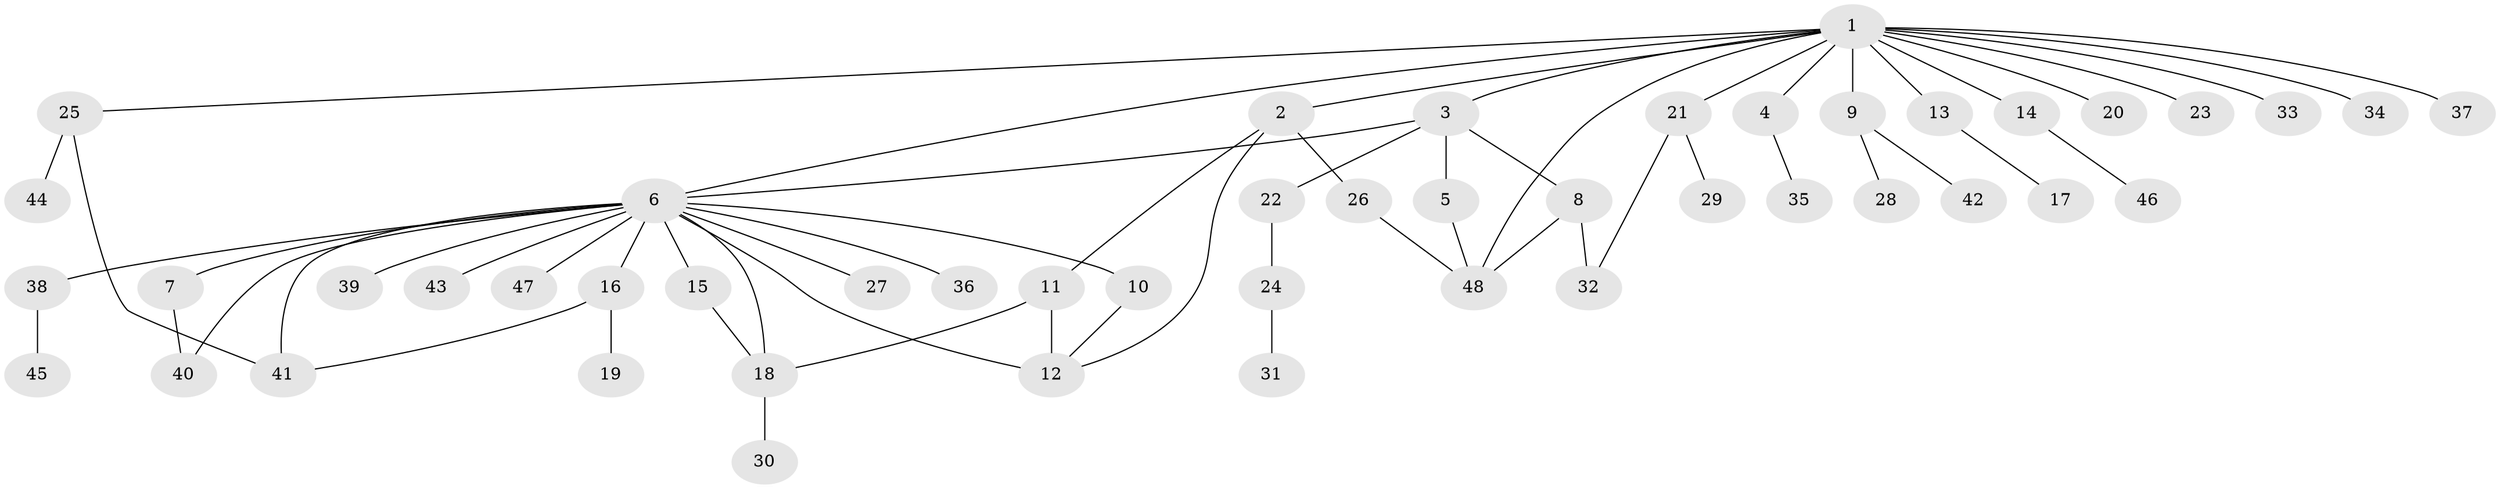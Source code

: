 // original degree distribution, {26: 0.010526315789473684, 5: 0.042105263157894736, 8: 0.010526315789473684, 3: 0.10526315789473684, 4: 0.042105263157894736, 1: 0.5684210526315789, 17: 0.010526315789473684, 7: 0.010526315789473684, 2: 0.18947368421052632, 6: 0.010526315789473684}
// Generated by graph-tools (version 1.1) at 2025/50/03/04/25 22:50:16]
// undirected, 48 vertices, 60 edges
graph export_dot {
  node [color=gray90,style=filled];
  1;
  2;
  3;
  4;
  5;
  6;
  7;
  8;
  9;
  10;
  11;
  12;
  13;
  14;
  15;
  16;
  17;
  18;
  19;
  20;
  21;
  22;
  23;
  24;
  25;
  26;
  27;
  28;
  29;
  30;
  31;
  32;
  33;
  34;
  35;
  36;
  37;
  38;
  39;
  40;
  41;
  42;
  43;
  44;
  45;
  46;
  47;
  48;
  1 -- 2 [weight=1.0];
  1 -- 3 [weight=1.0];
  1 -- 4 [weight=1.0];
  1 -- 6 [weight=1.0];
  1 -- 9 [weight=8.0];
  1 -- 13 [weight=1.0];
  1 -- 14 [weight=1.0];
  1 -- 20 [weight=1.0];
  1 -- 21 [weight=1.0];
  1 -- 23 [weight=1.0];
  1 -- 25 [weight=1.0];
  1 -- 33 [weight=1.0];
  1 -- 34 [weight=1.0];
  1 -- 37 [weight=1.0];
  1 -- 48 [weight=1.0];
  2 -- 11 [weight=1.0];
  2 -- 12 [weight=1.0];
  2 -- 26 [weight=1.0];
  3 -- 5 [weight=1.0];
  3 -- 6 [weight=1.0];
  3 -- 8 [weight=1.0];
  3 -- 22 [weight=1.0];
  4 -- 35 [weight=1.0];
  5 -- 48 [weight=1.0];
  6 -- 7 [weight=1.0];
  6 -- 10 [weight=1.0];
  6 -- 12 [weight=1.0];
  6 -- 15 [weight=1.0];
  6 -- 16 [weight=1.0];
  6 -- 18 [weight=1.0];
  6 -- 27 [weight=1.0];
  6 -- 36 [weight=1.0];
  6 -- 38 [weight=1.0];
  6 -- 39 [weight=1.0];
  6 -- 40 [weight=1.0];
  6 -- 41 [weight=1.0];
  6 -- 43 [weight=1.0];
  6 -- 47 [weight=1.0];
  7 -- 40 [weight=1.0];
  8 -- 32 [weight=1.0];
  8 -- 48 [weight=1.0];
  9 -- 28 [weight=1.0];
  9 -- 42 [weight=1.0];
  10 -- 12 [weight=1.0];
  11 -- 12 [weight=4.0];
  11 -- 18 [weight=1.0];
  13 -- 17 [weight=1.0];
  14 -- 46 [weight=1.0];
  15 -- 18 [weight=1.0];
  16 -- 19 [weight=1.0];
  16 -- 41 [weight=1.0];
  18 -- 30 [weight=1.0];
  21 -- 29 [weight=1.0];
  21 -- 32 [weight=1.0];
  22 -- 24 [weight=2.0];
  24 -- 31 [weight=1.0];
  25 -- 41 [weight=1.0];
  25 -- 44 [weight=2.0];
  26 -- 48 [weight=1.0];
  38 -- 45 [weight=1.0];
}
